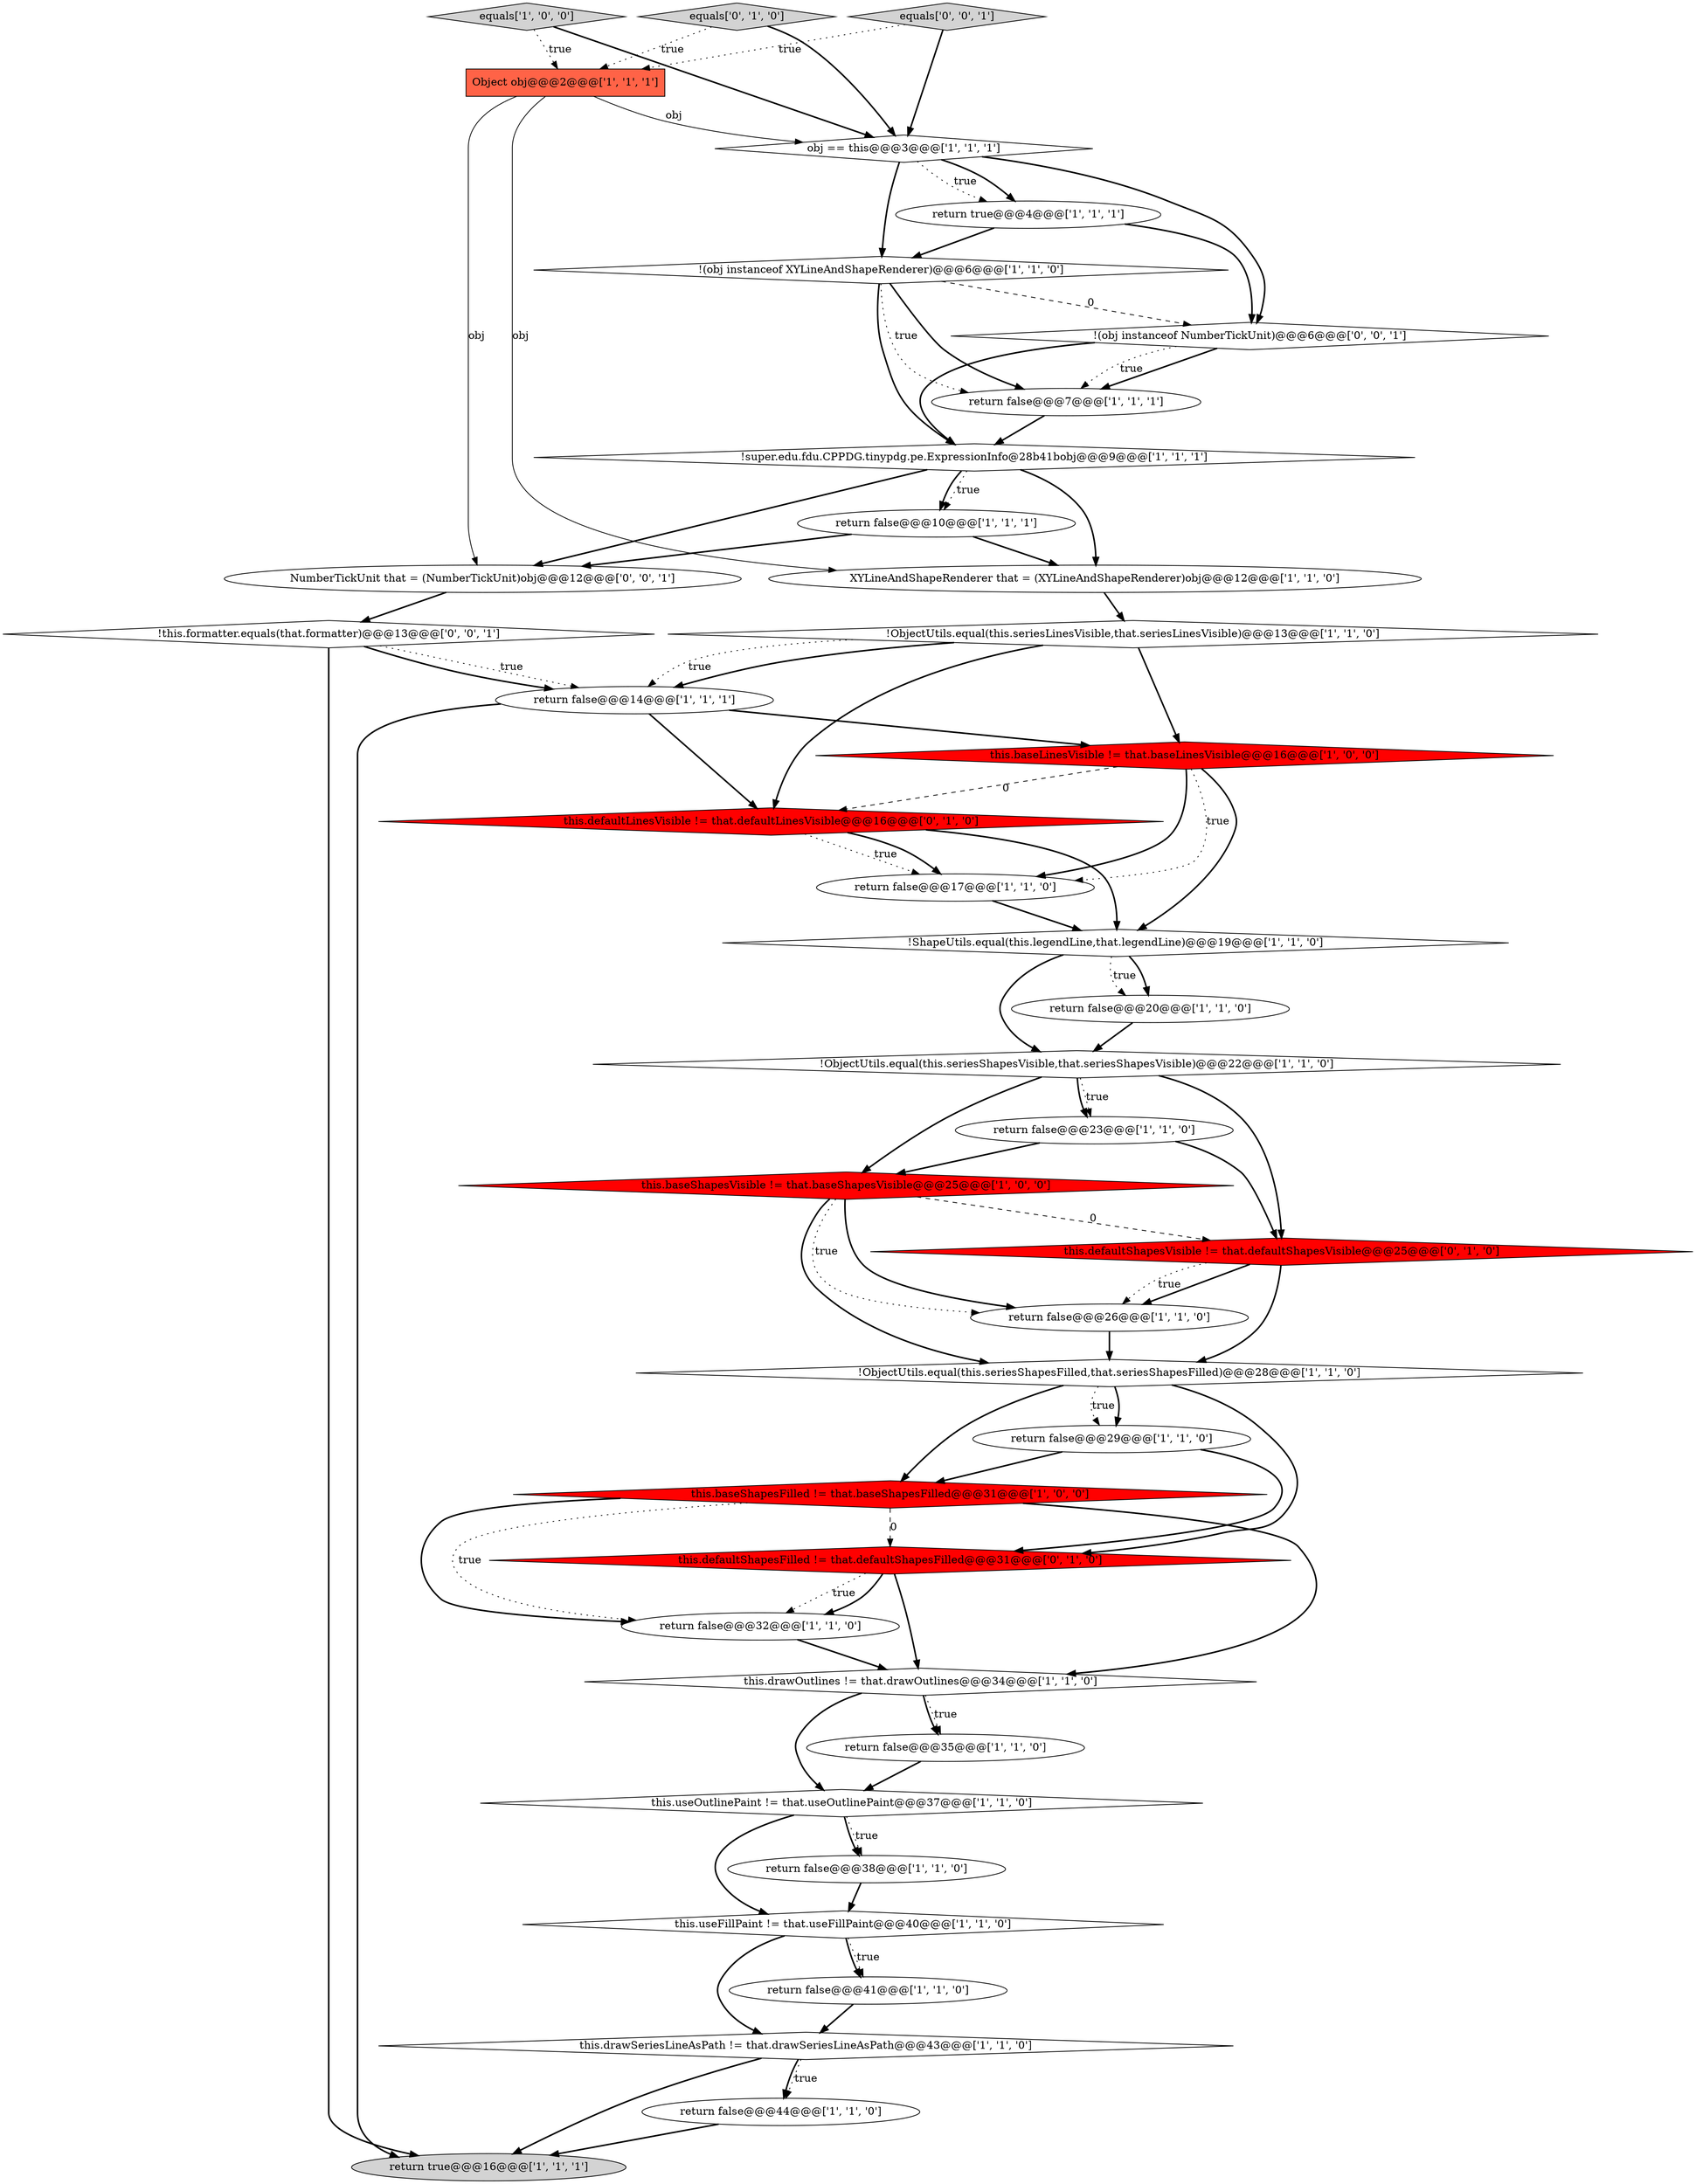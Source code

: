 digraph {
13 [style = filled, label = "return false@@@10@@@['1', '1', '1']", fillcolor = white, shape = ellipse image = "AAA0AAABBB1BBB"];
21 [style = filled, label = "return false@@@14@@@['1', '1', '1']", fillcolor = white, shape = ellipse image = "AAA0AAABBB1BBB"];
6 [style = filled, label = "this.drawSeriesLineAsPath != that.drawSeriesLineAsPath@@@43@@@['1', '1', '0']", fillcolor = white, shape = diamond image = "AAA0AAABBB1BBB"];
11 [style = filled, label = "return true@@@16@@@['1', '1', '1']", fillcolor = lightgray, shape = ellipse image = "AAA0AAABBB1BBB"];
24 [style = filled, label = "!ObjectUtils.equal(this.seriesShapesFilled,that.seriesShapesFilled)@@@28@@@['1', '1', '0']", fillcolor = white, shape = diamond image = "AAA0AAABBB1BBB"];
33 [style = filled, label = "this.defaultLinesVisible != that.defaultLinesVisible@@@16@@@['0', '1', '0']", fillcolor = red, shape = diamond image = "AAA1AAABBB2BBB"];
29 [style = filled, label = "return false@@@44@@@['1', '1', '0']", fillcolor = white, shape = ellipse image = "AAA0AAABBB1BBB"];
23 [style = filled, label = "equals['1', '0', '0']", fillcolor = lightgray, shape = diamond image = "AAA0AAABBB1BBB"];
12 [style = filled, label = "XYLineAndShapeRenderer that = (XYLineAndShapeRenderer)obj@@@12@@@['1', '1', '0']", fillcolor = white, shape = ellipse image = "AAA0AAABBB1BBB"];
9 [style = filled, label = "return false@@@20@@@['1', '1', '0']", fillcolor = white, shape = ellipse image = "AAA0AAABBB1BBB"];
14 [style = filled, label = "return true@@@4@@@['1', '1', '1']", fillcolor = white, shape = ellipse image = "AAA0AAABBB1BBB"];
18 [style = filled, label = "return false@@@38@@@['1', '1', '0']", fillcolor = white, shape = ellipse image = "AAA0AAABBB1BBB"];
26 [style = filled, label = "this.useOutlinePaint != that.useOutlinePaint@@@37@@@['1', '1', '0']", fillcolor = white, shape = diamond image = "AAA0AAABBB1BBB"];
0 [style = filled, label = "!(obj instanceof XYLineAndShapeRenderer)@@@6@@@['1', '1', '0']", fillcolor = white, shape = diamond image = "AAA0AAABBB1BBB"];
4 [style = filled, label = "!super.edu.fdu.CPPDG.tinypdg.pe.ExpressionInfo@28b41bobj@@@9@@@['1', '1', '1']", fillcolor = white, shape = diamond image = "AAA0AAABBB1BBB"];
31 [style = filled, label = "return false@@@26@@@['1', '1', '0']", fillcolor = white, shape = ellipse image = "AAA0AAABBB1BBB"];
27 [style = filled, label = "return false@@@41@@@['1', '1', '0']", fillcolor = white, shape = ellipse image = "AAA0AAABBB1BBB"];
15 [style = filled, label = "return false@@@32@@@['1', '1', '0']", fillcolor = white, shape = ellipse image = "AAA0AAABBB1BBB"];
7 [style = filled, label = "obj == this@@@3@@@['1', '1', '1']", fillcolor = white, shape = diamond image = "AAA0AAABBB1BBB"];
37 [style = filled, label = "!(obj instanceof NumberTickUnit)@@@6@@@['0', '0', '1']", fillcolor = white, shape = diamond image = "AAA0AAABBB3BBB"];
2 [style = filled, label = "return false@@@29@@@['1', '1', '0']", fillcolor = white, shape = ellipse image = "AAA0AAABBB1BBB"];
32 [style = filled, label = "this.defaultShapesFilled != that.defaultShapesFilled@@@31@@@['0', '1', '0']", fillcolor = red, shape = diamond image = "AAA1AAABBB2BBB"];
28 [style = filled, label = "return false@@@17@@@['1', '1', '0']", fillcolor = white, shape = ellipse image = "AAA0AAABBB1BBB"];
34 [style = filled, label = "this.defaultShapesVisible != that.defaultShapesVisible@@@25@@@['0', '1', '0']", fillcolor = red, shape = diamond image = "AAA1AAABBB2BBB"];
16 [style = filled, label = "return false@@@35@@@['1', '1', '0']", fillcolor = white, shape = ellipse image = "AAA0AAABBB1BBB"];
20 [style = filled, label = "!ObjectUtils.equal(this.seriesShapesVisible,that.seriesShapesVisible)@@@22@@@['1', '1', '0']", fillcolor = white, shape = diamond image = "AAA0AAABBB1BBB"];
5 [style = filled, label = "!ShapeUtils.equal(this.legendLine,that.legendLine)@@@19@@@['1', '1', '0']", fillcolor = white, shape = diamond image = "AAA0AAABBB1BBB"];
8 [style = filled, label = "this.drawOutlines != that.drawOutlines@@@34@@@['1', '1', '0']", fillcolor = white, shape = diamond image = "AAA0AAABBB1BBB"];
1 [style = filled, label = "!ObjectUtils.equal(this.seriesLinesVisible,that.seriesLinesVisible)@@@13@@@['1', '1', '0']", fillcolor = white, shape = diamond image = "AAA0AAABBB1BBB"];
19 [style = filled, label = "this.baseShapesFilled != that.baseShapesFilled@@@31@@@['1', '0', '0']", fillcolor = red, shape = diamond image = "AAA1AAABBB1BBB"];
22 [style = filled, label = "this.baseShapesVisible != that.baseShapesVisible@@@25@@@['1', '0', '0']", fillcolor = red, shape = diamond image = "AAA1AAABBB1BBB"];
25 [style = filled, label = "this.baseLinesVisible != that.baseLinesVisible@@@16@@@['1', '0', '0']", fillcolor = red, shape = diamond image = "AAA1AAABBB1BBB"];
39 [style = filled, label = "NumberTickUnit that = (NumberTickUnit)obj@@@12@@@['0', '0', '1']", fillcolor = white, shape = ellipse image = "AAA0AAABBB3BBB"];
35 [style = filled, label = "equals['0', '1', '0']", fillcolor = lightgray, shape = diamond image = "AAA0AAABBB2BBB"];
3 [style = filled, label = "return false@@@23@@@['1', '1', '0']", fillcolor = white, shape = ellipse image = "AAA0AAABBB1BBB"];
10 [style = filled, label = "return false@@@7@@@['1', '1', '1']", fillcolor = white, shape = ellipse image = "AAA0AAABBB1BBB"];
38 [style = filled, label = "!this.formatter.equals(that.formatter)@@@13@@@['0', '0', '1']", fillcolor = white, shape = diamond image = "AAA0AAABBB3BBB"];
30 [style = filled, label = "this.useFillPaint != that.useFillPaint@@@40@@@['1', '1', '0']", fillcolor = white, shape = diamond image = "AAA0AAABBB1BBB"];
17 [style = filled, label = "Object obj@@@2@@@['1', '1', '1']", fillcolor = tomato, shape = box image = "AAA0AAABBB1BBB"];
36 [style = filled, label = "equals['0', '0', '1']", fillcolor = lightgray, shape = diamond image = "AAA0AAABBB3BBB"];
8->16 [style = bold, label=""];
22->31 [style = dotted, label="true"];
5->9 [style = bold, label=""];
5->20 [style = bold, label=""];
17->12 [style = solid, label="obj"];
33->28 [style = dotted, label="true"];
8->16 [style = dotted, label="true"];
24->32 [style = bold, label=""];
1->21 [style = dotted, label="true"];
18->30 [style = bold, label=""];
25->28 [style = dotted, label="true"];
22->34 [style = dashed, label="0"];
30->6 [style = bold, label=""];
6->29 [style = bold, label=""];
7->14 [style = bold, label=""];
3->34 [style = bold, label=""];
38->21 [style = dotted, label="true"];
1->33 [style = bold, label=""];
34->24 [style = bold, label=""];
1->21 [style = bold, label=""];
6->11 [style = bold, label=""];
39->38 [style = bold, label=""];
5->9 [style = dotted, label="true"];
2->32 [style = bold, label=""];
19->15 [style = bold, label=""];
23->17 [style = dotted, label="true"];
35->7 [style = bold, label=""];
32->15 [style = dotted, label="true"];
14->37 [style = bold, label=""];
25->28 [style = bold, label=""];
28->5 [style = bold, label=""];
24->19 [style = bold, label=""];
17->39 [style = solid, label="obj"];
0->10 [style = dotted, label="true"];
38->11 [style = bold, label=""];
20->34 [style = bold, label=""];
33->28 [style = bold, label=""];
30->27 [style = bold, label=""];
16->26 [style = bold, label=""];
7->37 [style = bold, label=""];
34->31 [style = bold, label=""];
7->0 [style = bold, label=""];
20->3 [style = bold, label=""];
21->25 [style = bold, label=""];
12->1 [style = bold, label=""];
4->13 [style = dotted, label="true"];
34->31 [style = dotted, label="true"];
13->12 [style = bold, label=""];
21->11 [style = bold, label=""];
6->29 [style = dotted, label="true"];
20->3 [style = dotted, label="true"];
26->18 [style = dotted, label="true"];
23->7 [style = bold, label=""];
19->32 [style = dashed, label="0"];
29->11 [style = bold, label=""];
37->10 [style = bold, label=""];
31->24 [style = bold, label=""];
4->39 [style = bold, label=""];
4->13 [style = bold, label=""];
9->20 [style = bold, label=""];
13->39 [style = bold, label=""];
33->5 [style = bold, label=""];
19->15 [style = dotted, label="true"];
17->7 [style = solid, label="obj"];
32->8 [style = bold, label=""];
4->12 [style = bold, label=""];
25->5 [style = bold, label=""];
1->25 [style = bold, label=""];
15->8 [style = bold, label=""];
37->10 [style = dotted, label="true"];
2->19 [style = bold, label=""];
0->37 [style = dashed, label="0"];
24->2 [style = bold, label=""];
30->27 [style = dotted, label="true"];
21->33 [style = bold, label=""];
22->31 [style = bold, label=""];
3->22 [style = bold, label=""];
27->6 [style = bold, label=""];
19->8 [style = bold, label=""];
37->4 [style = bold, label=""];
20->22 [style = bold, label=""];
26->30 [style = bold, label=""];
0->10 [style = bold, label=""];
14->0 [style = bold, label=""];
36->17 [style = dotted, label="true"];
0->4 [style = bold, label=""];
36->7 [style = bold, label=""];
32->15 [style = bold, label=""];
10->4 [style = bold, label=""];
38->21 [style = bold, label=""];
35->17 [style = dotted, label="true"];
25->33 [style = dashed, label="0"];
24->2 [style = dotted, label="true"];
22->24 [style = bold, label=""];
26->18 [style = bold, label=""];
8->26 [style = bold, label=""];
7->14 [style = dotted, label="true"];
}
